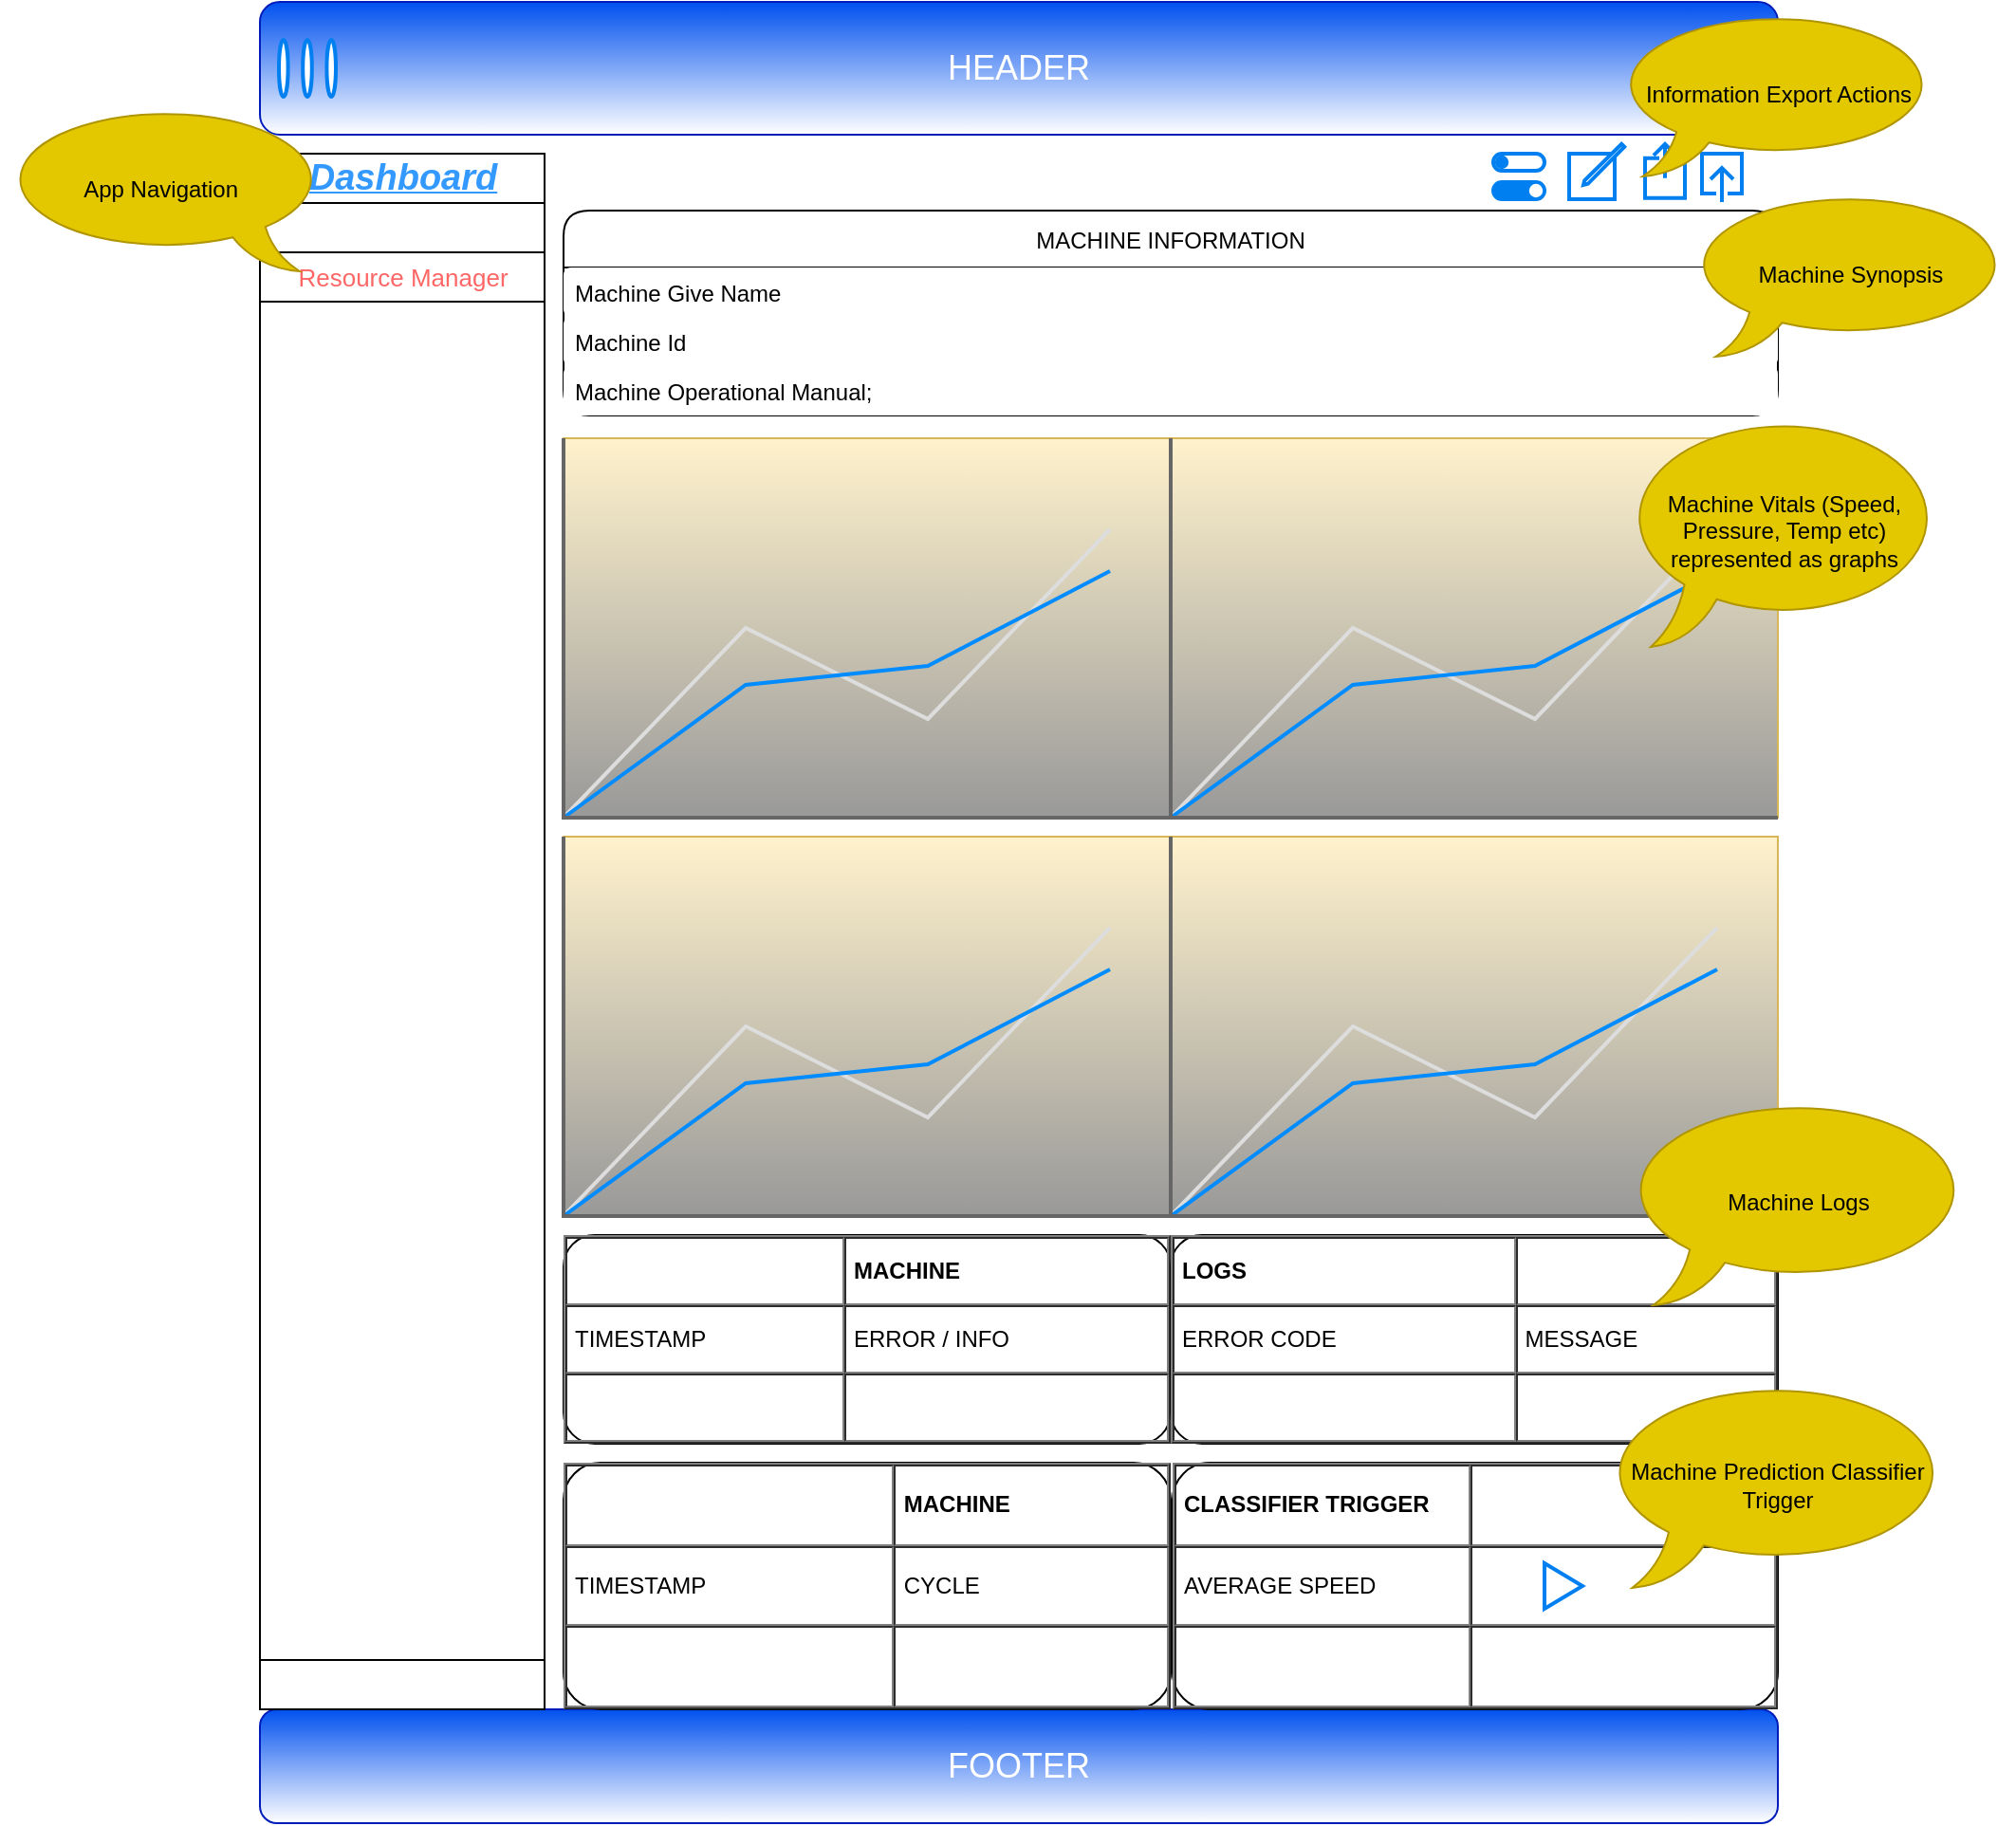 <mxfile>
    <diagram id="yu4sUhZ2xTTaIuJuXNlr" name="Dashboard">
        <mxGraphModel dx="1691" dy="969" grid="0" gridSize="10" guides="1" tooltips="1" connect="1" arrows="1" fold="1" page="0" pageScale="1" pageWidth="1169" pageHeight="827" math="0" shadow="0">
            <root>
                <mxCell id="0"/>
                <mxCell id="1" parent="0"/>
                <mxCell id="2" value="&lt;font style=&quot;font-size: 18px&quot;&gt;HEADER&lt;/font&gt;" style="rounded=1;whiteSpace=wrap;html=1;fillColor=#0050ef;strokeColor=#001DBC;fontColor=#ffffff;gradientColor=#ffffff;" parent="1" vertex="1">
                    <mxGeometry width="800" height="70" as="geometry"/>
                </mxCell>
                <mxCell id="105" value="FOOTER" style="rounded=1;whiteSpace=wrap;html=1;fontSize=18;fillColor=#0050ef;fontColor=#ffffff;strokeColor=#001DBC;gradientColor=#ffffff;" parent="1" vertex="1">
                    <mxGeometry y="900" width="800" height="60" as="geometry"/>
                </mxCell>
                <mxCell id="121" value="MACHINE INFORMATION" style="swimlane;fontStyle=0;childLayout=stackLayout;horizontal=1;startSize=30;horizontalStack=0;resizeParent=1;resizeParentMax=0;resizeLast=0;collapsible=1;marginBottom=0;fontSize=12;rounded=1;" parent="1" vertex="1">
                    <mxGeometry x="160" y="110" width="640" height="108" as="geometry"/>
                </mxCell>
                <mxCell id="122" value="Machine Give Name" style="text;strokeColor=none;fillColor=default;align=left;verticalAlign=top;spacingLeft=4;spacingRight=4;overflow=hidden;rotatable=0;points=[[0,0.5],[1,0.5]];portConstraint=eastwest;fontSize=12;rounded=1;gradientColor=none;" parent="121" vertex="1">
                    <mxGeometry y="30" width="640" height="26" as="geometry"/>
                </mxCell>
                <mxCell id="123" value="Machine Id" style="text;strokeColor=none;fillColor=default;align=left;verticalAlign=top;spacingLeft=4;spacingRight=4;overflow=hidden;rotatable=0;points=[[0,0.5],[1,0.5]];portConstraint=eastwest;fontSize=12;rounded=1;" parent="121" vertex="1">
                    <mxGeometry y="56" width="640" height="26" as="geometry"/>
                </mxCell>
                <mxCell id="124" value="Machine Operational Manual;" style="text;strokeColor=none;fillColor=default;align=left;verticalAlign=top;spacingLeft=4;spacingRight=4;overflow=hidden;rotatable=0;points=[[0,0.5],[1,0.5]];portConstraint=eastwest;fontSize=12;rounded=1;" parent="121" vertex="1">
                    <mxGeometry y="82" width="640" height="26" as="geometry"/>
                </mxCell>
                <mxCell id="128" value="" style="html=1;verticalLabelPosition=bottom;align=center;labelBackgroundColor=#ffffff;verticalAlign=top;strokeWidth=2;strokeColor=#0080F0;shadow=0;dashed=0;shape=mxgraph.ios7.icons.page_navigation;pointerEvents=1;fontSize=12;rounded=1;" parent="1" vertex="1">
                    <mxGeometry x="10" y="20" width="30" height="30" as="geometry"/>
                </mxCell>
                <mxCell id="130" value="" style="html=1;verticalLabelPosition=bottom;align=center;labelBackgroundColor=#ffffff;verticalAlign=top;strokeWidth=2;strokeColor=#0080F0;shadow=0;dashed=0;shape=mxgraph.ios7.icons.controls;fontSize=12;gradientColor=none;rounded=1;" parent="1" vertex="1">
                    <mxGeometry x="650" y="80" width="27" height="24" as="geometry"/>
                </mxCell>
                <mxCell id="131" value="" style="html=1;verticalLabelPosition=bottom;align=center;labelBackgroundColor=#ffffff;verticalAlign=top;strokeWidth=2;strokeColor=#0080F0;shadow=0;dashed=0;shape=mxgraph.ios7.icons.compose;fontSize=12;rounded=1;" parent="1" vertex="1">
                    <mxGeometry x="690" y="74.9" width="29.1" height="29.1" as="geometry"/>
                </mxCell>
                <mxCell id="132" value="" style="html=1;verticalLabelPosition=bottom;align=center;labelBackgroundColor=#ffffff;verticalAlign=top;strokeWidth=2;strokeColor=#0080F0;shadow=0;dashed=0;shape=mxgraph.ios7.icons.share;fontSize=12;rounded=1;" parent="1" vertex="1">
                    <mxGeometry x="730" y="74.9" width="21" height="28.5" as="geometry"/>
                </mxCell>
                <mxCell id="133" value="" style="html=1;verticalLabelPosition=bottom;align=center;labelBackgroundColor=#ffffff;verticalAlign=top;strokeWidth=2;strokeColor=#0080F0;shadow=0;dashed=0;shape=mxgraph.ios7.icons.up;fontSize=12;rounded=1;" parent="1" vertex="1">
                    <mxGeometry x="760" y="80" width="21" height="25.5" as="geometry"/>
                </mxCell>
                <mxCell id="134" value="" style="strokeWidth=1;shadow=0;dashed=0;align=center;html=1;shape=mxgraph.mockup.containers.rrect;rSize=0;fontSize=12;rounded=1;" parent="1" vertex="1">
                    <mxGeometry y="80" width="150" height="820" as="geometry"/>
                </mxCell>
                <mxCell id="135" value="&lt;font style=&quot;font-size: 19px&quot; color=&quot;#3399ff&quot;&gt;&lt;u&gt;&lt;i&gt;Dashboard&lt;/i&gt;&lt;/u&gt;&lt;/font&gt;" style="strokeColor=inherit;fillColor=inherit;gradientColor=inherit;strokeWidth=1;shadow=0;dashed=0;align=center;html=1;shape=mxgraph.mockup.containers.rrect;rSize=0;fontSize=17;fontColor=#666666;fontStyle=1;resizeWidth=1;rounded=1;" parent="134" vertex="1">
                    <mxGeometry width="150" height="26" relative="1" as="geometry"/>
                </mxCell>
                <mxCell id="136" value="" style="strokeColor=inherit;fillColor=inherit;gradientColor=inherit;strokeWidth=1;shadow=0;dashed=0;align=center;html=1;shape=mxgraph.mockup.containers.rrect;rSize=0;fontSize=17;fontColor=#666666;fontStyle=1;resizeWidth=1;rounded=1;" parent="134" vertex="1">
                    <mxGeometry width="150" height="26" relative="1" as="geometry">
                        <mxPoint y="26" as="offset"/>
                    </mxGeometry>
                </mxCell>
                <mxCell id="137" value="&lt;font color=&quot;#ff6666&quot;&gt;Resource Manager&lt;/font&gt;" style="strokeWidth=1;shadow=0;dashed=0;align=center;html=1;shape=mxgraph.mockup.containers.rrect;rSize=0;fontSize=13;fontStyle=0;resizeWidth=1;verticalAlign=middle;rounded=1;" parent="134" vertex="1">
                    <mxGeometry width="150" height="26" relative="1" as="geometry">
                        <mxPoint y="52" as="offset"/>
                    </mxGeometry>
                </mxCell>
                <mxCell id="138" value="" style="strokeColor=inherit;fillColor=inherit;gradientColor=inherit;strokeWidth=1;shadow=0;dashed=0;align=center;html=1;shape=mxgraph.mockup.containers.rrect;rSize=0;fontSize=17;fontColor=#666666;fontStyle=1;resizeWidth=1;rounded=1;" parent="134" vertex="1">
                    <mxGeometry y="1" width="150" height="26" relative="1" as="geometry">
                        <mxPoint y="-26" as="offset"/>
                    </mxGeometry>
                </mxCell>
                <mxCell id="141" value="" style="verticalLabelPosition=bottom;shadow=0;dashed=0;align=center;html=1;verticalAlign=top;strokeWidth=1;shape=mxgraph.mockup.graphics.lineChart;strokeColor2=#666666;strokeColor3=#008cff;strokeColor4=#dddddd;fontSize=19;direction=east;noLabel=0;metaEdit=0;fillColor=#fff2cc;gradientColor=#999999;strokeColor=#d6b656;rounded=1;" parent="1" vertex="1">
                    <mxGeometry x="160" y="230" width="320" height="200" as="geometry"/>
                </mxCell>
                <mxCell id="147" value="" style="verticalLabelPosition=bottom;shadow=0;dashed=0;align=center;html=1;verticalAlign=top;strokeWidth=1;shape=mxgraph.mockup.graphics.lineChart;strokeColor2=#666666;strokeColor3=#008cff;strokeColor4=#dddddd;fontSize=19;fillColor=#fff2cc;gradientColor=#999999;strokeColor=#d6b656;rounded=1;" parent="1" vertex="1">
                    <mxGeometry x="480" y="230" width="320" height="200" as="geometry"/>
                </mxCell>
                <mxCell id="148" value="" style="verticalLabelPosition=bottom;shadow=0;dashed=0;align=center;html=1;verticalAlign=top;strokeWidth=1;shape=mxgraph.mockup.graphics.lineChart;strokeColor2=#666666;strokeColor3=#008cff;strokeColor4=#dddddd;fontSize=19;fillColor=#fff2cc;gradientColor=#999999;strokeColor=#d6b656;rounded=1;" parent="1" vertex="1">
                    <mxGeometry x="160" y="440" width="320" height="200" as="geometry"/>
                </mxCell>
                <mxCell id="149" value="" style="verticalLabelPosition=bottom;shadow=0;dashed=0;align=center;html=1;verticalAlign=top;strokeWidth=1;shape=mxgraph.mockup.graphics.lineChart;strokeColor2=#666666;strokeColor3=#008cff;strokeColor4=#dddddd;fontSize=19;fillColor=#fff2cc;gradientColor=#999999;strokeColor=#d6b656;rounded=1;" parent="1" vertex="1">
                    <mxGeometry x="480" y="440" width="320" height="200" as="geometry"/>
                </mxCell>
                <mxCell id="150" value="&lt;table cellpadding=&quot;4&quot; cellspacing=&quot;0&quot; border=&quot;1&quot; style=&quot;font-size: 1em ; width: 100% ; height: 100%&quot;&gt;&lt;tbody&gt;&lt;tr&gt;&lt;th&gt;&lt;/th&gt;&lt;th&gt;MACHINE&amp;nbsp;&lt;/th&gt;&lt;/tr&gt;&lt;tr&gt;&lt;td&gt;TIMESTAMP&lt;/td&gt;&lt;td&gt;ERROR / INFO&lt;/td&gt;&lt;/tr&gt;&lt;tr&gt;&lt;td&gt;&lt;/td&gt;&lt;td&gt;&lt;br&gt;&lt;/td&gt;&lt;/tr&gt;&lt;/tbody&gt;&lt;/table&gt; " style="verticalAlign=top;align=left;overflow=fill;fontSize=12;fontFamily=Helvetica;html=1;shadow=0;rounded=1;" parent="1" vertex="1">
                    <mxGeometry x="160" y="650" width="320" height="110" as="geometry"/>
                </mxCell>
                <mxCell id="151" value="&lt;table cellpadding=&quot;4&quot; cellspacing=&quot;0&quot; border=&quot;1&quot; style=&quot;font-size: 1em ; width: 100% ; height: 100%&quot;&gt;&lt;tbody&gt;&lt;tr&gt;&lt;th&gt;LOGS&lt;/th&gt;&lt;th&gt;&lt;/th&gt;&lt;/tr&gt;&lt;tr&gt;&lt;td&gt;ERROR CODE&lt;/td&gt;&lt;td&gt;MESSAGE&lt;/td&gt;&lt;/tr&gt;&lt;tr&gt;&lt;td&gt;&lt;/td&gt;&lt;td&gt;&lt;br&gt;&lt;/td&gt;&lt;/tr&gt;&lt;/tbody&gt;&lt;/table&gt; " style="verticalAlign=top;align=left;overflow=fill;fontSize=12;fontFamily=Helvetica;html=1;shadow=0;rounded=1;" parent="1" vertex="1">
                    <mxGeometry x="480" y="650" width="320" height="110" as="geometry"/>
                </mxCell>
                <mxCell id="152" value="&lt;table cellpadding=&quot;4&quot; cellspacing=&quot;0&quot; border=&quot;1&quot; style=&quot;font-size: 1em ; width: 100% ; height: 100%&quot;&gt;&lt;tbody&gt;&lt;tr&gt;&lt;th&gt;&lt;/th&gt;&lt;th&gt;MACHINE&lt;/th&gt;&lt;/tr&gt;&lt;tr&gt;&lt;td&gt;TIMESTAMP&lt;/td&gt;&lt;td&gt;CYCLE&lt;/td&gt;&lt;/tr&gt;&lt;tr&gt;&lt;td&gt;&lt;/td&gt;&lt;td&gt;&lt;br&gt;&lt;/td&gt;&lt;/tr&gt;&lt;/tbody&gt;&lt;/table&gt; " style="verticalAlign=top;align=left;overflow=fill;fontSize=12;fontFamily=Helvetica;html=1;shadow=0;rounded=1;" parent="1" vertex="1">
                    <mxGeometry x="160" y="770" width="320" height="130" as="geometry"/>
                </mxCell>
                <mxCell id="153" value="&lt;table cellpadding=&quot;4&quot; cellspacing=&quot;0&quot; border=&quot;1&quot; style=&quot;font-size: 1em ; width: 100% ; height: 100%&quot;&gt;&lt;tbody&gt;&lt;tr&gt;&lt;th&gt;CLASSIFIER TRIGGER&lt;/th&gt;&lt;th&gt;&lt;/th&gt;&lt;/tr&gt;&lt;tr&gt;&lt;td&gt;AVERAGE SPEED&lt;/td&gt;&lt;td&gt;&amp;nbsp; &amp;nbsp; &amp;nbsp; &amp;nbsp; &amp;nbsp; &amp;nbsp; &amp;nbsp; &amp;nbsp; &amp;nbsp; &amp;nbsp; &amp;nbsp;&amp;nbsp;&lt;span style=&quot;white-space: pre&quot;&gt;&#9;&lt;/span&gt;&lt;span style=&quot;white-space: pre&quot;&gt;&#9;&lt;/span&gt;&lt;span style=&quot;white-space: pre&quot;&gt;&#9;&lt;/span&gt;&lt;/td&gt;&lt;/tr&gt;&lt;tr&gt;&lt;td&gt;&lt;/td&gt;&lt;td&gt;&lt;br&gt;&lt;/td&gt;&lt;/tr&gt;&lt;/tbody&gt;&lt;/table&gt; " style="verticalAlign=top;align=left;overflow=fill;fontSize=12;fontFamily=Helvetica;html=1;shadow=0;imageAspect=1;rounded=1;" parent="1" vertex="1">
                    <mxGeometry x="481" y="770" width="319" height="130" as="geometry"/>
                </mxCell>
                <mxCell id="157" value="" style="html=1;verticalLabelPosition=bottom;align=center;labelBackgroundColor=#ffffff;verticalAlign=top;strokeWidth=2;strokeColor=#0080F0;shadow=0;dashed=0;shape=mxgraph.ios7.icons.play;fontSize=19;fontColor=#3399FF;fillColor=default;gradientColor=none;rounded=1;" parent="1" vertex="1">
                    <mxGeometry x="677" y="823" width="20" height="24" as="geometry"/>
                </mxCell>
                <mxCell id="160" value="Machine Logs" style="whiteSpace=wrap;html=1;shape=mxgraph.basic.oval_callout;fillColor=#e3c800;fontColor=#000000;strokeColor=#B09500;" vertex="1" parent="1">
                    <mxGeometry x="719.1" y="578" width="184" height="109" as="geometry"/>
                </mxCell>
                <mxCell id="161" value="Machine Prediction Classifier Trigger" style="whiteSpace=wrap;html=1;shape=mxgraph.basic.oval_callout;fillColor=#e3c800;fontColor=#000000;strokeColor=#B09500;" vertex="1" parent="1">
                    <mxGeometry x="708" y="727" width="184" height="109" as="geometry"/>
                </mxCell>
                <mxCell id="162" value="Machine Vitals (Speed, Pressure, Temp etc) represented as graphs" style="whiteSpace=wrap;html=1;shape=mxgraph.basic.oval_callout;fillColor=#e3c800;fontColor=#000000;strokeColor=#B09500;" vertex="1" parent="1">
                    <mxGeometry x="719.1" y="218" width="169" height="122" as="geometry"/>
                </mxCell>
                <mxCell id="163" value="Machine Synopsis" style="whiteSpace=wrap;html=1;shape=mxgraph.basic.oval_callout;fillColor=#e3c800;fontColor=#000000;strokeColor=#B09500;" vertex="1" parent="1">
                    <mxGeometry x="753" y="100" width="171" height="87" as="geometry"/>
                </mxCell>
                <mxCell id="164" value="App Navigation&amp;nbsp;" style="whiteSpace=wrap;html=1;shape=mxgraph.basic.oval_callout;fillColor=#e3c800;fontColor=#000000;strokeColor=#B09500;flipH=1;" vertex="1" parent="1">
                    <mxGeometry x="-136" y="55" width="171" height="87" as="geometry"/>
                </mxCell>
                <mxCell id="165" value="Information Export Actions" style="whiteSpace=wrap;html=1;shape=mxgraph.basic.oval_callout;fillColor=#e3c800;fontColor=#000000;strokeColor=#B09500;" vertex="1" parent="1">
                    <mxGeometry x="714.5" y="5" width="171" height="87" as="geometry"/>
                </mxCell>
            </root>
        </mxGraphModel>
    </diagram>
</mxfile>

